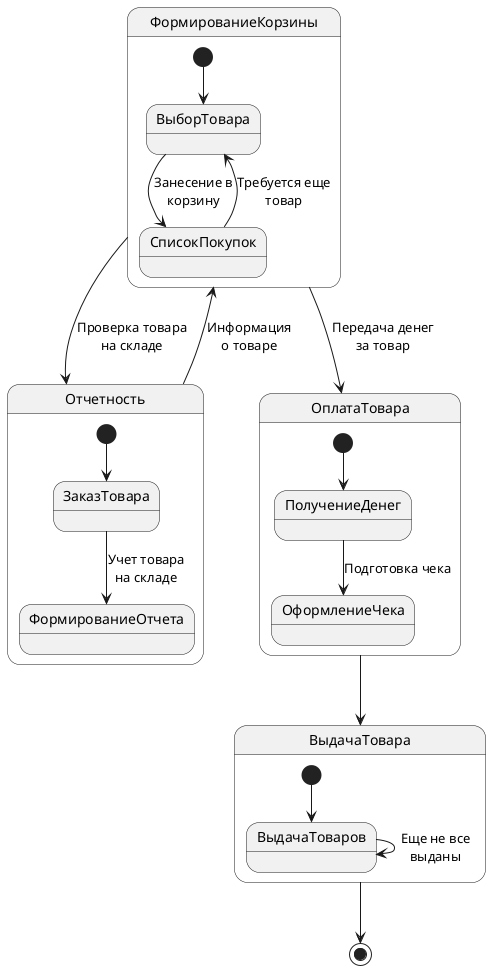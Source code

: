 @startuml

state ОплатаТовара{
    [*] --> ПолучениеДенег
    ПолучениеДенег --> ОформлениеЧека:Подготовка чека
}


state Отчетность{
    [*] --> ЗаказТовара
    ЗаказТовара --> ФормированиеОтчета:Учет товара\nна складе

}


state ФормированиеКорзины{
    [*] --> ВыборТовара
    ВыборТовара --> СписокПокупок:Занесение в\nкорзину
    СписокПокупок --> ВыборТовара:Требуется еще\nтовар
}

state ВыдачаТовара{
    [*] --> ВыдачаТоваров
    ВыдачаТоваров --> ВыдачаТоваров:Еще не все\nвыданы
} 

ОплатаТовара --> ВыдачаТовара
Отчетность --> ФормированиеКорзины:Информация\nо товаре
ФормированиеКорзины --> ОплатаТовара:Передача денег\nза товар
ФормированиеКорзины --> Отчетность:Проверка товара\nна складе
ВыдачаТовара --> [*]